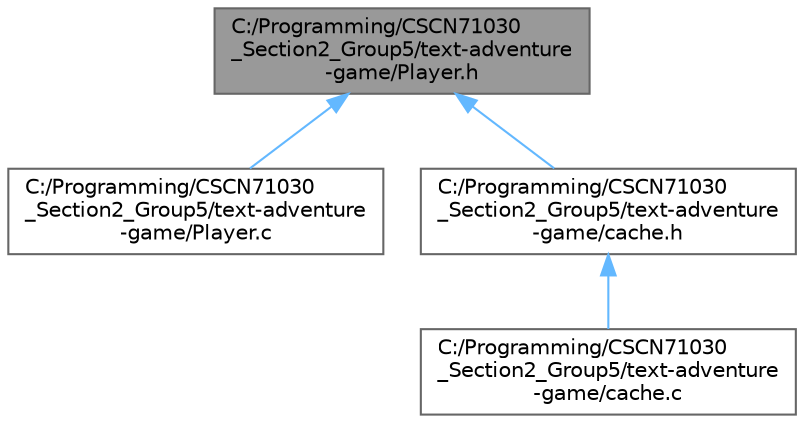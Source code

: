 digraph "C:/Programming/CSCN71030_Section2_Group5/text-adventure-game/Player.h"
{
 // LATEX_PDF_SIZE
  bgcolor="transparent";
  edge [fontname=Helvetica,fontsize=10,labelfontname=Helvetica,labelfontsize=10];
  node [fontname=Helvetica,fontsize=10,shape=box,height=0.2,width=0.4];
  Node1 [id="Node000001",label="C:/Programming/CSCN71030\l_Section2_Group5/text-adventure\l-game/Player.h",height=0.2,width=0.4,color="gray40", fillcolor="grey60", style="filled", fontcolor="black",tooltip=" "];
  Node1 -> Node2 [id="edge1_Node000001_Node000002",dir="back",color="steelblue1",style="solid",tooltip=" "];
  Node2 [id="Node000002",label="C:/Programming/CSCN71030\l_Section2_Group5/text-adventure\l-game/Player.c",height=0.2,width=0.4,color="grey40", fillcolor="white", style="filled",URL="$_player_8c.html",tooltip=" "];
  Node1 -> Node3 [id="edge2_Node000001_Node000003",dir="back",color="steelblue1",style="solid",tooltip=" "];
  Node3 [id="Node000003",label="C:/Programming/CSCN71030\l_Section2_Group5/text-adventure\l-game/cache.h",height=0.2,width=0.4,color="grey40", fillcolor="white", style="filled",URL="$cache_8h.html",tooltip=" "];
  Node3 -> Node4 [id="edge3_Node000003_Node000004",dir="back",color="steelblue1",style="solid",tooltip=" "];
  Node4 [id="Node000004",label="C:/Programming/CSCN71030\l_Section2_Group5/text-adventure\l-game/cache.c",height=0.2,width=0.4,color="grey40", fillcolor="white", style="filled",URL="$cache_8c.html",tooltip=" "];
}
